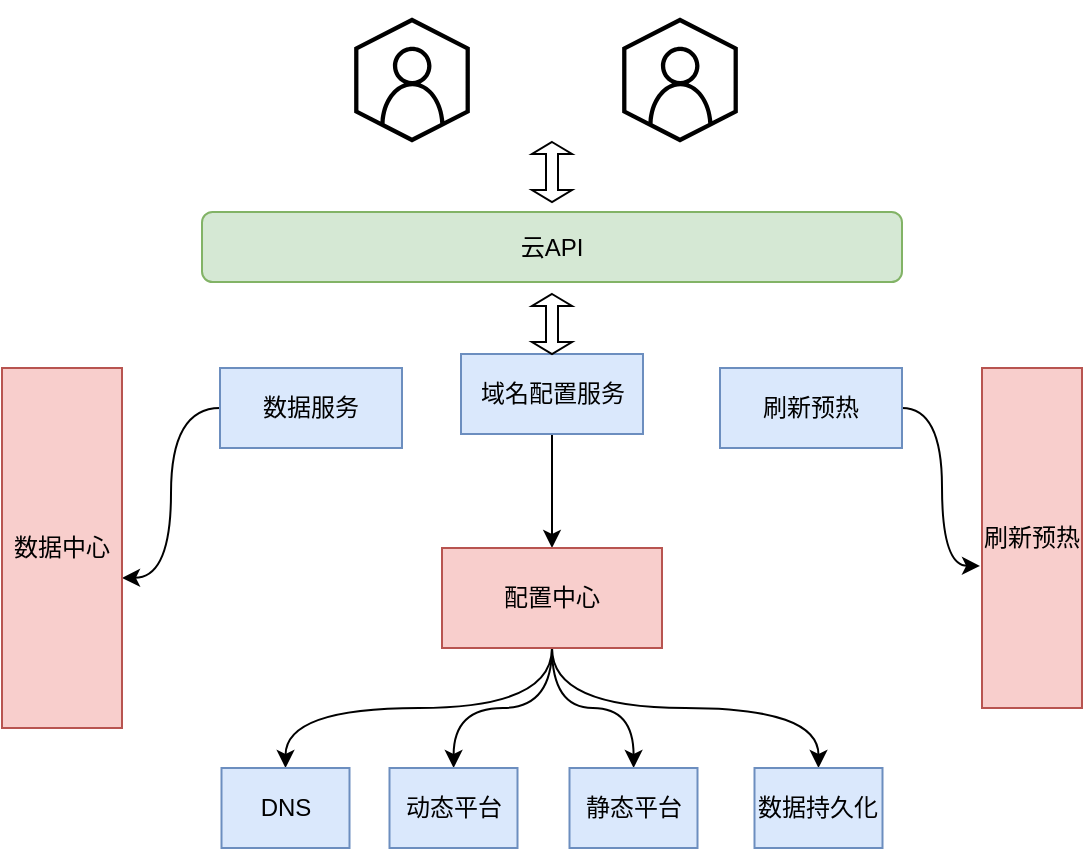 <mxfile version="14.1.8" type="github">
  <diagram id="SDqKZKTKf2IQ-RIghkIr" name="第 1 页">
    <mxGraphModel dx="1422" dy="738" grid="1" gridSize="10" guides="1" tooltips="1" connect="1" arrows="1" fold="1" page="1" pageScale="1" pageWidth="827" pageHeight="1169" math="0" shadow="0">
      <root>
        <mxCell id="0" />
        <mxCell id="1" parent="0" />
        <mxCell id="LY9gUVZYUsZXgv6q4q5h-1" value="云API" style="rounded=1;whiteSpace=wrap;html=1;fillColor=#d5e8d4;strokeColor=#82b366;" vertex="1" parent="1">
          <mxGeometry x="270" y="572" width="350" height="35" as="geometry" />
        </mxCell>
        <mxCell id="LY9gUVZYUsZXgv6q4q5h-2" value="" style="outlineConnect=0;gradientDirection=north;dashed=0;verticalLabelPosition=bottom;verticalAlign=top;align=center;html=1;fontSize=12;fontStyle=0;aspect=fixed;shape=mxgraph.aws4.resourceIcon;resIcon=mxgraph.aws4.customer_enablement;" vertex="1" parent="1">
          <mxGeometry x="336" y="467" width="78" height="78" as="geometry" />
        </mxCell>
        <mxCell id="LY9gUVZYUsZXgv6q4q5h-3" value="" style="outlineConnect=0;gradientDirection=north;dashed=0;verticalLabelPosition=bottom;verticalAlign=top;align=center;html=1;fontSize=12;fontStyle=0;aspect=fixed;shape=mxgraph.aws4.resourceIcon;resIcon=mxgraph.aws4.customer_enablement;" vertex="1" parent="1">
          <mxGeometry x="470" y="467" width="78" height="78" as="geometry" />
        </mxCell>
        <mxCell id="LY9gUVZYUsZXgv6q4q5h-4" style="edgeStyle=orthogonalEdgeStyle;curved=1;rounded=0;orthogonalLoop=1;jettySize=auto;html=1;exitX=0.5;exitY=1;exitDx=0;exitDy=0;entryX=0.5;entryY=0;entryDx=0;entryDy=0;" edge="1" parent="1" source="LY9gUVZYUsZXgv6q4q5h-5" target="LY9gUVZYUsZXgv6q4q5h-14">
          <mxGeometry relative="1" as="geometry" />
        </mxCell>
        <mxCell id="LY9gUVZYUsZXgv6q4q5h-5" value="域名配置服务" style="rounded=0;whiteSpace=wrap;html=1;fillColor=#dae8fc;strokeColor=#6c8ebf;" vertex="1" parent="1">
          <mxGeometry x="399.5" y="643" width="91" height="40" as="geometry" />
        </mxCell>
        <mxCell id="LY9gUVZYUsZXgv6q4q5h-6" style="edgeStyle=orthogonalEdgeStyle;curved=1;rounded=0;orthogonalLoop=1;jettySize=auto;html=1;entryX=1;entryY=0.583;entryDx=0;entryDy=0;entryPerimeter=0;" edge="1" parent="1" source="LY9gUVZYUsZXgv6q4q5h-7" target="LY9gUVZYUsZXgv6q4q5h-19">
          <mxGeometry relative="1" as="geometry" />
        </mxCell>
        <mxCell id="LY9gUVZYUsZXgv6q4q5h-7" value="数据服务" style="rounded=0;whiteSpace=wrap;html=1;fillColor=#dae8fc;strokeColor=#6c8ebf;" vertex="1" parent="1">
          <mxGeometry x="279" y="650" width="91" height="40" as="geometry" />
        </mxCell>
        <mxCell id="LY9gUVZYUsZXgv6q4q5h-8" style="edgeStyle=orthogonalEdgeStyle;curved=1;rounded=0;orthogonalLoop=1;jettySize=auto;html=1;exitX=1;exitY=0.5;exitDx=0;exitDy=0;entryX=-0.02;entryY=0.582;entryDx=0;entryDy=0;entryPerimeter=0;" edge="1" parent="1" source="LY9gUVZYUsZXgv6q4q5h-9" target="LY9gUVZYUsZXgv6q4q5h-20">
          <mxGeometry relative="1" as="geometry" />
        </mxCell>
        <mxCell id="LY9gUVZYUsZXgv6q4q5h-9" value="刷新预热" style="rounded=0;whiteSpace=wrap;html=1;fillColor=#dae8fc;strokeColor=#6c8ebf;" vertex="1" parent="1">
          <mxGeometry x="529" y="650" width="91" height="40" as="geometry" />
        </mxCell>
        <mxCell id="LY9gUVZYUsZXgv6q4q5h-10" style="edgeStyle=orthogonalEdgeStyle;curved=1;rounded=0;orthogonalLoop=1;jettySize=auto;html=1;exitX=0.5;exitY=1;exitDx=0;exitDy=0;entryX=0.5;entryY=0;entryDx=0;entryDy=0;" edge="1" parent="1" source="LY9gUVZYUsZXgv6q4q5h-14" target="LY9gUVZYUsZXgv6q4q5h-15">
          <mxGeometry relative="1" as="geometry" />
        </mxCell>
        <mxCell id="LY9gUVZYUsZXgv6q4q5h-11" style="edgeStyle=orthogonalEdgeStyle;curved=1;rounded=0;orthogonalLoop=1;jettySize=auto;html=1;exitX=0.5;exitY=1;exitDx=0;exitDy=0;" edge="1" parent="1" source="LY9gUVZYUsZXgv6q4q5h-14" target="LY9gUVZYUsZXgv6q4q5h-16">
          <mxGeometry relative="1" as="geometry" />
        </mxCell>
        <mxCell id="LY9gUVZYUsZXgv6q4q5h-12" style="edgeStyle=orthogonalEdgeStyle;curved=1;rounded=0;orthogonalLoop=1;jettySize=auto;html=1;exitX=0.5;exitY=1;exitDx=0;exitDy=0;" edge="1" parent="1" source="LY9gUVZYUsZXgv6q4q5h-14" target="LY9gUVZYUsZXgv6q4q5h-17">
          <mxGeometry relative="1" as="geometry" />
        </mxCell>
        <mxCell id="LY9gUVZYUsZXgv6q4q5h-13" style="edgeStyle=orthogonalEdgeStyle;curved=1;rounded=0;orthogonalLoop=1;jettySize=auto;html=1;exitX=0.5;exitY=1;exitDx=0;exitDy=0;entryX=0.5;entryY=0;entryDx=0;entryDy=0;" edge="1" parent="1" source="LY9gUVZYUsZXgv6q4q5h-14" target="LY9gUVZYUsZXgv6q4q5h-18">
          <mxGeometry relative="1" as="geometry" />
        </mxCell>
        <mxCell id="LY9gUVZYUsZXgv6q4q5h-14" value="配置中心" style="rounded=0;whiteSpace=wrap;html=1;fillColor=#f8cecc;strokeColor=#b85450;" vertex="1" parent="1">
          <mxGeometry x="390" y="740" width="110" height="50" as="geometry" />
        </mxCell>
        <mxCell id="LY9gUVZYUsZXgv6q4q5h-15" value="DNS" style="rounded=0;whiteSpace=wrap;html=1;fillColor=#dae8fc;strokeColor=#6c8ebf;" vertex="1" parent="1">
          <mxGeometry x="279.75" y="850" width="64" height="40" as="geometry" />
        </mxCell>
        <mxCell id="LY9gUVZYUsZXgv6q4q5h-16" value="动态平台" style="rounded=0;whiteSpace=wrap;html=1;fillColor=#dae8fc;strokeColor=#6c8ebf;" vertex="1" parent="1">
          <mxGeometry x="363.75" y="850" width="64" height="40" as="geometry" />
        </mxCell>
        <mxCell id="LY9gUVZYUsZXgv6q4q5h-17" value="静态平台" style="rounded=0;whiteSpace=wrap;html=1;fillColor=#dae8fc;strokeColor=#6c8ebf;" vertex="1" parent="1">
          <mxGeometry x="453.75" y="850" width="64" height="40" as="geometry" />
        </mxCell>
        <mxCell id="LY9gUVZYUsZXgv6q4q5h-18" value="数据持久化" style="rounded=0;whiteSpace=wrap;html=1;fillColor=#dae8fc;strokeColor=#6c8ebf;" vertex="1" parent="1">
          <mxGeometry x="546.25" y="850" width="64" height="40" as="geometry" />
        </mxCell>
        <mxCell id="LY9gUVZYUsZXgv6q4q5h-19" value="数据中心" style="rounded=0;whiteSpace=wrap;html=1;fillColor=#f8cecc;strokeColor=#b85450;" vertex="1" parent="1">
          <mxGeometry x="170" y="650" width="60" height="180" as="geometry" />
        </mxCell>
        <mxCell id="LY9gUVZYUsZXgv6q4q5h-20" value="刷新预热" style="rounded=0;whiteSpace=wrap;html=1;fillColor=#f8cecc;strokeColor=#b85450;" vertex="1" parent="1">
          <mxGeometry x="660" y="650" width="50" height="170" as="geometry" />
        </mxCell>
        <mxCell id="LY9gUVZYUsZXgv6q4q5h-21" value="" style="shape=doubleArrow;direction=south;whiteSpace=wrap;html=1;" vertex="1" parent="1">
          <mxGeometry x="435" y="537" width="20" height="30" as="geometry" />
        </mxCell>
        <mxCell id="LY9gUVZYUsZXgv6q4q5h-22" value="" style="shape=doubleArrow;direction=south;whiteSpace=wrap;html=1;" vertex="1" parent="1">
          <mxGeometry x="435" y="613" width="20" height="30" as="geometry" />
        </mxCell>
      </root>
    </mxGraphModel>
  </diagram>
</mxfile>
